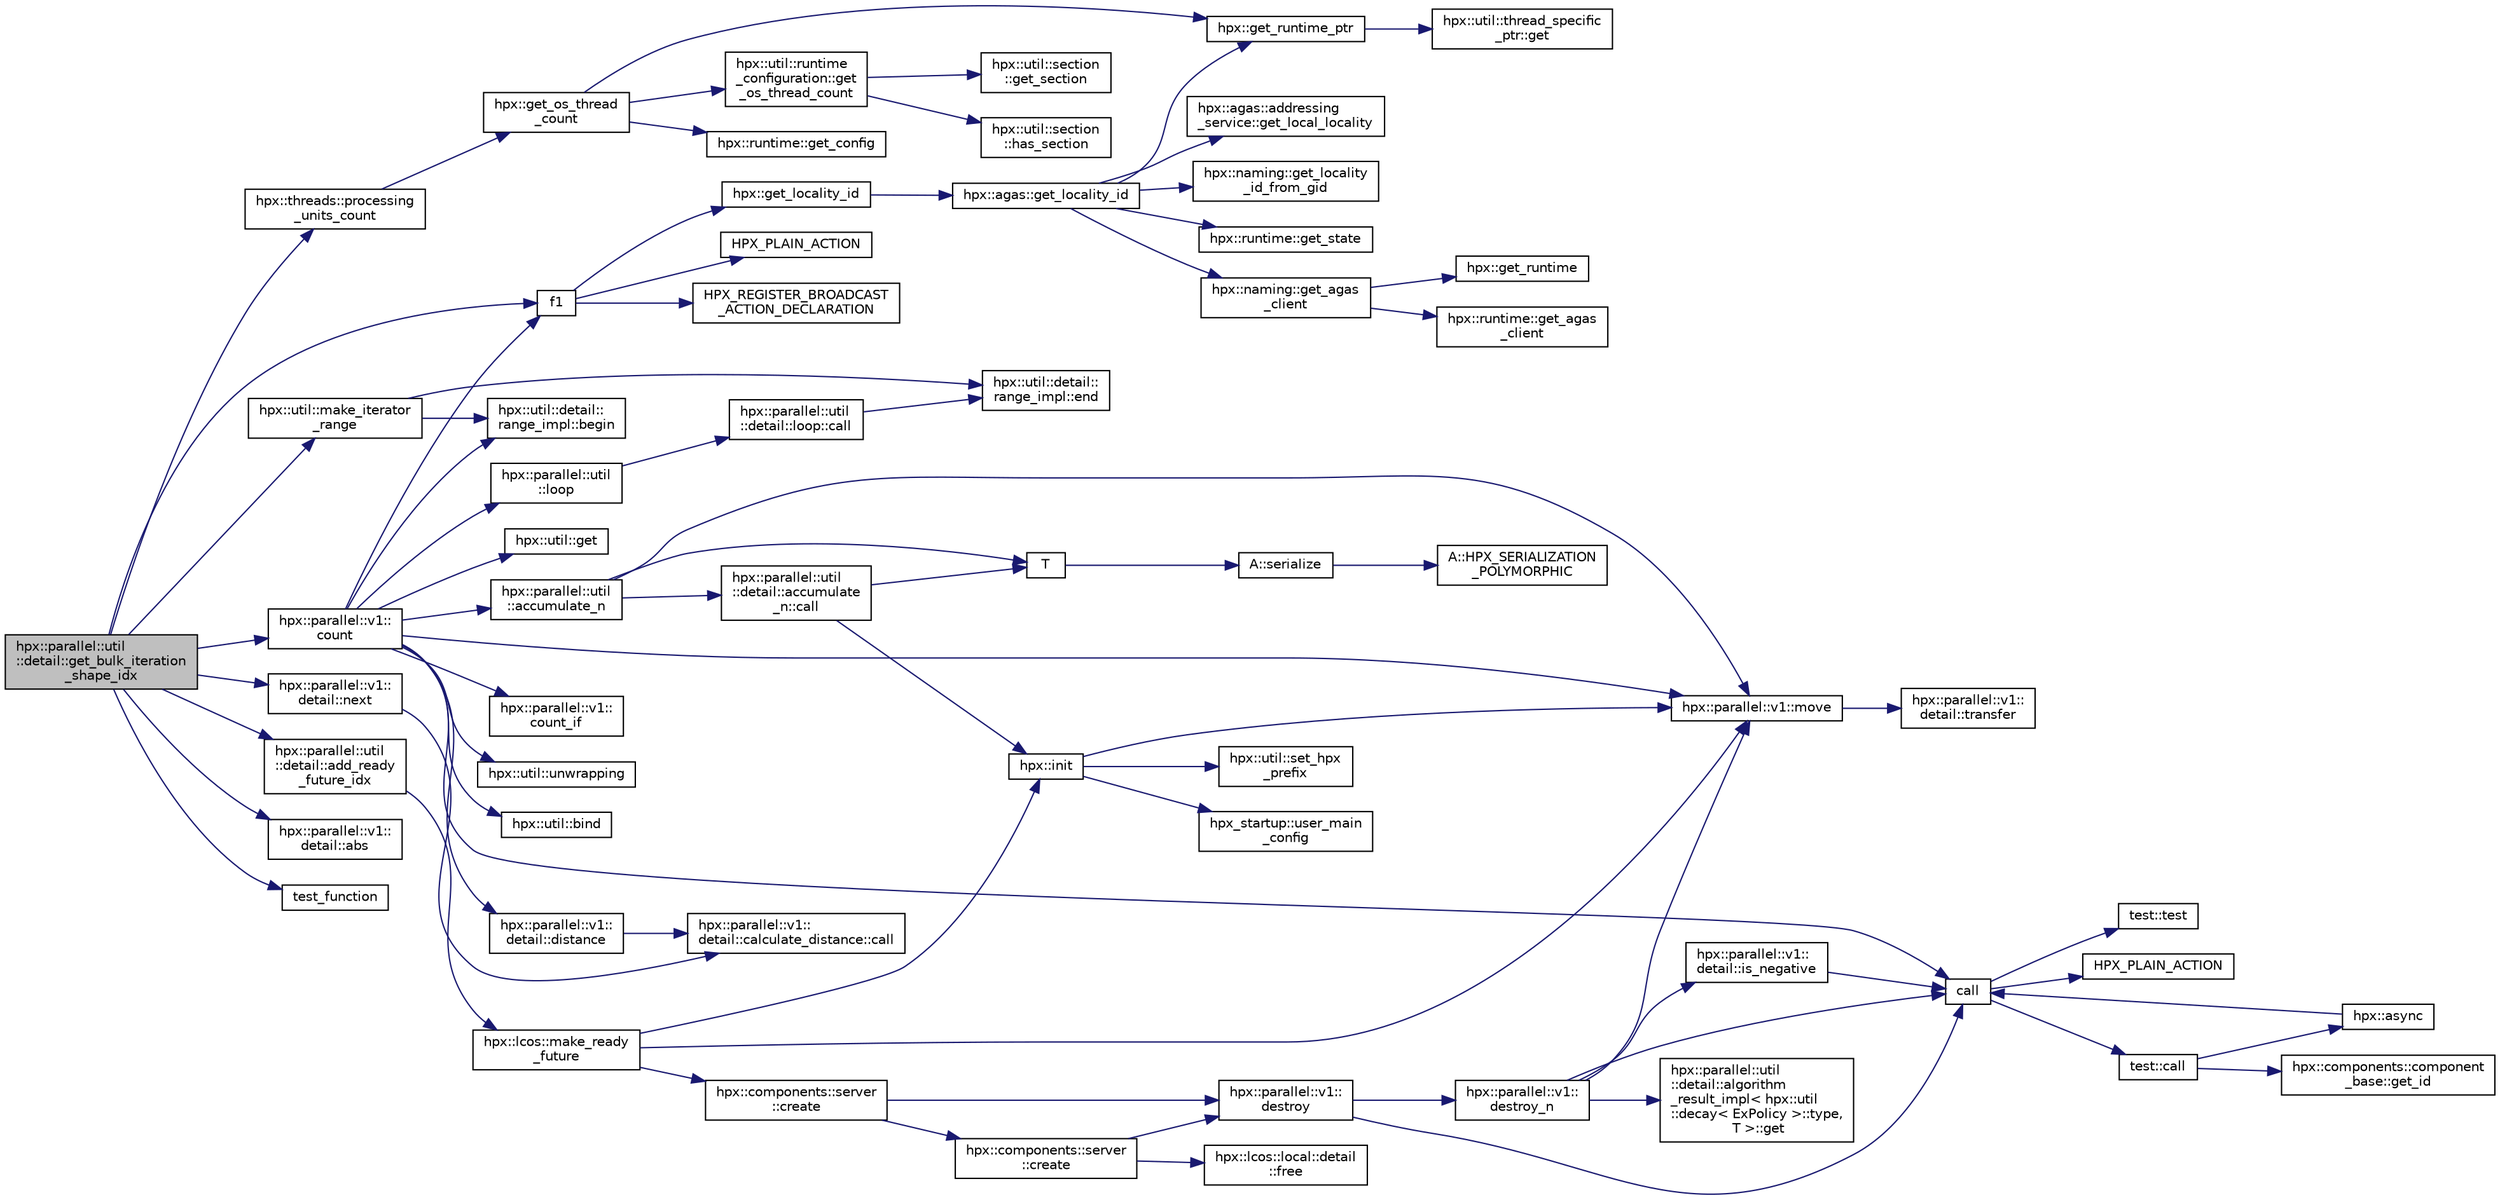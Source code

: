 digraph "hpx::parallel::util::detail::get_bulk_iteration_shape_idx"
{
  edge [fontname="Helvetica",fontsize="10",labelfontname="Helvetica",labelfontsize="10"];
  node [fontname="Helvetica",fontsize="10",shape=record];
  rankdir="LR";
  Node315 [label="hpx::parallel::util\l::detail::get_bulk_iteration\l_shape_idx",height=0.2,width=0.4,color="black", fillcolor="grey75", style="filled", fontcolor="black"];
  Node315 -> Node316 [color="midnightblue",fontsize="10",style="solid",fontname="Helvetica"];
  Node316 [label="hpx::threads::processing\l_units_count",height=0.2,width=0.4,color="black", fillcolor="white", style="filled",URL="$d7/d28/namespacehpx_1_1threads.html#a8baa304ee8c40efd53d734d18c1e4d15"];
  Node316 -> Node317 [color="midnightblue",fontsize="10",style="solid",fontname="Helvetica"];
  Node317 [label="hpx::get_os_thread\l_count",height=0.2,width=0.4,color="black", fillcolor="white", style="filled",URL="$d8/d83/namespacehpx.html#a7899ab2136e9b3ba674caf70aa659a59",tooltip="Return the number of OS-threads running in the runtime instance the current HPX-thread is associated ..."];
  Node317 -> Node318 [color="midnightblue",fontsize="10",style="solid",fontname="Helvetica"];
  Node318 [label="hpx::get_runtime_ptr",height=0.2,width=0.4,color="black", fillcolor="white", style="filled",URL="$d8/d83/namespacehpx.html#af29daf2bb3e01b4d6495a1742b6cce64"];
  Node318 -> Node319 [color="midnightblue",fontsize="10",style="solid",fontname="Helvetica"];
  Node319 [label="hpx::util::thread_specific\l_ptr::get",height=0.2,width=0.4,color="black", fillcolor="white", style="filled",URL="$d4/d4c/structhpx_1_1util_1_1thread__specific__ptr.html#a3b27d8520710478aa41d1f74206bdba9"];
  Node317 -> Node320 [color="midnightblue",fontsize="10",style="solid",fontname="Helvetica"];
  Node320 [label="hpx::runtime::get_config",height=0.2,width=0.4,color="black", fillcolor="white", style="filled",URL="$d0/d7b/classhpx_1_1runtime.html#a0bfe0241e54b1fe1dd4ec181d944de43",tooltip="access configuration information "];
  Node317 -> Node321 [color="midnightblue",fontsize="10",style="solid",fontname="Helvetica"];
  Node321 [label="hpx::util::runtime\l_configuration::get\l_os_thread_count",height=0.2,width=0.4,color="black", fillcolor="white", style="filled",URL="$d8/d70/classhpx_1_1util_1_1runtime__configuration.html#adfdef6ebaabc69741dde50ac4d6fd6a9"];
  Node321 -> Node322 [color="midnightblue",fontsize="10",style="solid",fontname="Helvetica"];
  Node322 [label="hpx::util::section\l::has_section",height=0.2,width=0.4,color="black", fillcolor="white", style="filled",URL="$dd/de4/classhpx_1_1util_1_1section.html#a2ef0091925e5c2e3fda235bff644cdb4"];
  Node321 -> Node323 [color="midnightblue",fontsize="10",style="solid",fontname="Helvetica"];
  Node323 [label="hpx::util::section\l::get_section",height=0.2,width=0.4,color="black", fillcolor="white", style="filled",URL="$dd/de4/classhpx_1_1util_1_1section.html#a3506cc01fb5453b2176f4747352c5517"];
  Node315 -> Node324 [color="midnightblue",fontsize="10",style="solid",fontname="Helvetica"];
  Node324 [label="hpx::parallel::v1::\lcount",height=0.2,width=0.4,color="black", fillcolor="white", style="filled",URL="$db/db9/namespacehpx_1_1parallel_1_1v1.html#a19d058114a2bd44801aab4176b188e23"];
  Node324 -> Node325 [color="midnightblue",fontsize="10",style="solid",fontname="Helvetica"];
  Node325 [label="hpx::parallel::v1::\lcount_if",height=0.2,width=0.4,color="black", fillcolor="white", style="filled",URL="$db/db9/namespacehpx_1_1parallel_1_1v1.html#ad836ff017ec208c2d6388a9b47b05ce0"];
  Node324 -> Node326 [color="midnightblue",fontsize="10",style="solid",fontname="Helvetica"];
  Node326 [label="f1",height=0.2,width=0.4,color="black", fillcolor="white", style="filled",URL="$d8/d8b/broadcast_8cpp.html#a1751fbd41f2529b84514a9dbd767959a"];
  Node326 -> Node327 [color="midnightblue",fontsize="10",style="solid",fontname="Helvetica"];
  Node327 [label="hpx::get_locality_id",height=0.2,width=0.4,color="black", fillcolor="white", style="filled",URL="$d8/d83/namespacehpx.html#a158d7c54a657bb364c1704033010697b",tooltip="Return the number of the locality this function is being called from. "];
  Node327 -> Node328 [color="midnightblue",fontsize="10",style="solid",fontname="Helvetica"];
  Node328 [label="hpx::agas::get_locality_id",height=0.2,width=0.4,color="black", fillcolor="white", style="filled",URL="$dc/d54/namespacehpx_1_1agas.html#a491cc2ddecdf0f1a9129900caa6a4d3e"];
  Node328 -> Node318 [color="midnightblue",fontsize="10",style="solid",fontname="Helvetica"];
  Node328 -> Node329 [color="midnightblue",fontsize="10",style="solid",fontname="Helvetica"];
  Node329 [label="hpx::runtime::get_state",height=0.2,width=0.4,color="black", fillcolor="white", style="filled",URL="$d0/d7b/classhpx_1_1runtime.html#ab405f80e060dac95d624520f38b0524c"];
  Node328 -> Node330 [color="midnightblue",fontsize="10",style="solid",fontname="Helvetica"];
  Node330 [label="hpx::naming::get_agas\l_client",height=0.2,width=0.4,color="black", fillcolor="white", style="filled",URL="$d4/dc9/namespacehpx_1_1naming.html#a0408fffd5d34b620712a801b0ae3b032"];
  Node330 -> Node331 [color="midnightblue",fontsize="10",style="solid",fontname="Helvetica"];
  Node331 [label="hpx::get_runtime",height=0.2,width=0.4,color="black", fillcolor="white", style="filled",URL="$d8/d83/namespacehpx.html#aef902cc6c7dd3b9fbadf34d1e850a070"];
  Node330 -> Node332 [color="midnightblue",fontsize="10",style="solid",fontname="Helvetica"];
  Node332 [label="hpx::runtime::get_agas\l_client",height=0.2,width=0.4,color="black", fillcolor="white", style="filled",URL="$d0/d7b/classhpx_1_1runtime.html#aeb5dddd30d6b9861669af8ad44d1a96a"];
  Node328 -> Node333 [color="midnightblue",fontsize="10",style="solid",fontname="Helvetica"];
  Node333 [label="hpx::agas::addressing\l_service::get_local_locality",height=0.2,width=0.4,color="black", fillcolor="white", style="filled",URL="$db/d58/structhpx_1_1agas_1_1addressing__service.html#ab52c19a37c2a7a006c6c15f90ad0539c"];
  Node328 -> Node334 [color="midnightblue",fontsize="10",style="solid",fontname="Helvetica"];
  Node334 [label="hpx::naming::get_locality\l_id_from_gid",height=0.2,width=0.4,color="black", fillcolor="white", style="filled",URL="$d4/dc9/namespacehpx_1_1naming.html#a7fd43037784560bd04fda9b49e33529f"];
  Node326 -> Node335 [color="midnightblue",fontsize="10",style="solid",fontname="Helvetica"];
  Node335 [label="HPX_PLAIN_ACTION",height=0.2,width=0.4,color="black", fillcolor="white", style="filled",URL="$d8/d8b/broadcast_8cpp.html#a19685a0394ce6a99351f7a679f6eeefc"];
  Node326 -> Node336 [color="midnightblue",fontsize="10",style="solid",fontname="Helvetica"];
  Node336 [label="HPX_REGISTER_BROADCAST\l_ACTION_DECLARATION",height=0.2,width=0.4,color="black", fillcolor="white", style="filled",URL="$d7/d38/addressing__service_8cpp.html#a573d764d9cb34eec46a4bdffcf07875f"];
  Node324 -> Node337 [color="midnightblue",fontsize="10",style="solid",fontname="Helvetica"];
  Node337 [label="hpx::parallel::util\l::loop",height=0.2,width=0.4,color="black", fillcolor="white", style="filled",URL="$df/dc6/namespacehpx_1_1parallel_1_1util.html#a3f434e00f42929aac85debb8c5782213"];
  Node337 -> Node338 [color="midnightblue",fontsize="10",style="solid",fontname="Helvetica"];
  Node338 [label="hpx::parallel::util\l::detail::loop::call",height=0.2,width=0.4,color="black", fillcolor="white", style="filled",URL="$da/d06/structhpx_1_1parallel_1_1util_1_1detail_1_1loop.html#a5c5e8dbda782f09cdb7bc2509e3bf09e"];
  Node338 -> Node339 [color="midnightblue",fontsize="10",style="solid",fontname="Helvetica"];
  Node339 [label="hpx::util::detail::\lrange_impl::end",height=0.2,width=0.4,color="black", fillcolor="white", style="filled",URL="$d4/d4a/namespacehpx_1_1util_1_1detail_1_1range__impl.html#afb2ea48b0902f52ee4d8b764807b4316"];
  Node324 -> Node340 [color="midnightblue",fontsize="10",style="solid",fontname="Helvetica"];
  Node340 [label="hpx::util::bind",height=0.2,width=0.4,color="black", fillcolor="white", style="filled",URL="$df/dad/namespacehpx_1_1util.html#ad844caedf82a0173d6909d910c3e48c6"];
  Node324 -> Node341 [color="midnightblue",fontsize="10",style="solid",fontname="Helvetica"];
  Node341 [label="hpx::parallel::v1::move",height=0.2,width=0.4,color="black", fillcolor="white", style="filled",URL="$db/db9/namespacehpx_1_1parallel_1_1v1.html#aa7c4ede081ce786c9d1eb1adff495cfc"];
  Node341 -> Node342 [color="midnightblue",fontsize="10",style="solid",fontname="Helvetica"];
  Node342 [label="hpx::parallel::v1::\ldetail::transfer",height=0.2,width=0.4,color="black", fillcolor="white", style="filled",URL="$d2/ddd/namespacehpx_1_1parallel_1_1v1_1_1detail.html#ab1b56a05e1885ca7cc7ffa1804dd2f3c"];
  Node324 -> Node343 [color="midnightblue",fontsize="10",style="solid",fontname="Helvetica"];
  Node343 [label="hpx::util::get",height=0.2,width=0.4,color="black", fillcolor="white", style="filled",URL="$df/dad/namespacehpx_1_1util.html#a5cbd3c41f03f4d4acaedaa4777e3cc02"];
  Node324 -> Node344 [color="midnightblue",fontsize="10",style="solid",fontname="Helvetica"];
  Node344 [label="call",height=0.2,width=0.4,color="black", fillcolor="white", style="filled",URL="$d2/d67/promise__1620_8cpp.html#a58357f0b82bc761e1d0b9091ed563a70"];
  Node344 -> Node345 [color="midnightblue",fontsize="10",style="solid",fontname="Helvetica"];
  Node345 [label="test::test",height=0.2,width=0.4,color="black", fillcolor="white", style="filled",URL="$d8/d89/structtest.html#ab42d5ece712d716b04cb3f686f297a26"];
  Node344 -> Node346 [color="midnightblue",fontsize="10",style="solid",fontname="Helvetica"];
  Node346 [label="HPX_PLAIN_ACTION",height=0.2,width=0.4,color="black", fillcolor="white", style="filled",URL="$d2/d67/promise__1620_8cpp.html#ab96aab827a4b1fcaf66cfe0ba83fef23"];
  Node344 -> Node347 [color="midnightblue",fontsize="10",style="solid",fontname="Helvetica"];
  Node347 [label="test::call",height=0.2,width=0.4,color="black", fillcolor="white", style="filled",URL="$d8/d89/structtest.html#aeb29e7ed6518b9426ccf1344c52620ae"];
  Node347 -> Node348 [color="midnightblue",fontsize="10",style="solid",fontname="Helvetica"];
  Node348 [label="hpx::async",height=0.2,width=0.4,color="black", fillcolor="white", style="filled",URL="$d8/d83/namespacehpx.html#acb7d8e37b73b823956ce144f9a57eaa4"];
  Node348 -> Node344 [color="midnightblue",fontsize="10",style="solid",fontname="Helvetica"];
  Node347 -> Node349 [color="midnightblue",fontsize="10",style="solid",fontname="Helvetica"];
  Node349 [label="hpx::components::component\l_base::get_id",height=0.2,width=0.4,color="black", fillcolor="white", style="filled",URL="$d2/de6/classhpx_1_1components_1_1component__base.html#a4c8fd93514039bdf01c48d66d82b19cd"];
  Node324 -> Node350 [color="midnightblue",fontsize="10",style="solid",fontname="Helvetica"];
  Node350 [label="hpx::parallel::v1::\ldetail::distance",height=0.2,width=0.4,color="black", fillcolor="white", style="filled",URL="$d2/ddd/namespacehpx_1_1parallel_1_1v1_1_1detail.html#a6bea3c6a5f470cad11f27ee6bab4a33f"];
  Node350 -> Node351 [color="midnightblue",fontsize="10",style="solid",fontname="Helvetica"];
  Node351 [label="hpx::parallel::v1::\ldetail::calculate_distance::call",height=0.2,width=0.4,color="black", fillcolor="white", style="filled",URL="$db/dfa/structhpx_1_1parallel_1_1v1_1_1detail_1_1calculate__distance.html#a950a6627830a7d019ac0e734b0a447bf"];
  Node324 -> Node352 [color="midnightblue",fontsize="10",style="solid",fontname="Helvetica"];
  Node352 [label="hpx::util::unwrapping",height=0.2,width=0.4,color="black", fillcolor="white", style="filled",URL="$df/dad/namespacehpx_1_1util.html#a7529d9ac687684c33403cdd1f9cef8e4"];
  Node324 -> Node353 [color="midnightblue",fontsize="10",style="solid",fontname="Helvetica"];
  Node353 [label="hpx::parallel::util\l::accumulate_n",height=0.2,width=0.4,color="black", fillcolor="white", style="filled",URL="$df/dc6/namespacehpx_1_1parallel_1_1util.html#af19f9a2722f97c2247ea5d0dbb5e2d25"];
  Node353 -> Node354 [color="midnightblue",fontsize="10",style="solid",fontname="Helvetica"];
  Node354 [label="hpx::parallel::util\l::detail::accumulate\l_n::call",height=0.2,width=0.4,color="black", fillcolor="white", style="filled",URL="$d8/d3b/structhpx_1_1parallel_1_1util_1_1detail_1_1accumulate__n.html#a765aceb8ab313fc92f7c4aaf70ccca8f"];
  Node354 -> Node355 [color="midnightblue",fontsize="10",style="solid",fontname="Helvetica"];
  Node355 [label="hpx::init",height=0.2,width=0.4,color="black", fillcolor="white", style="filled",URL="$d8/d83/namespacehpx.html#a3c694ea960b47c56b33351ba16e3d76b",tooltip="Main entry point for launching the HPX runtime system. "];
  Node355 -> Node356 [color="midnightblue",fontsize="10",style="solid",fontname="Helvetica"];
  Node356 [label="hpx::util::set_hpx\l_prefix",height=0.2,width=0.4,color="black", fillcolor="white", style="filled",URL="$df/dad/namespacehpx_1_1util.html#ae40a23c1ba0a48d9304dcf717a95793e"];
  Node355 -> Node357 [color="midnightblue",fontsize="10",style="solid",fontname="Helvetica"];
  Node357 [label="hpx_startup::user_main\l_config",height=0.2,width=0.4,color="black", fillcolor="white", style="filled",URL="$d3/dd2/namespacehpx__startup.html#aaac571d88bd3912a4225a23eb3261637"];
  Node355 -> Node341 [color="midnightblue",fontsize="10",style="solid",fontname="Helvetica"];
  Node354 -> Node358 [color="midnightblue",fontsize="10",style="solid",fontname="Helvetica"];
  Node358 [label="T",height=0.2,width=0.4,color="black", fillcolor="white", style="filled",URL="$db/d33/polymorphic__semiintrusive__template_8cpp.html#ad187658f9cb91c1312b39ae7e896f1ea"];
  Node358 -> Node359 [color="midnightblue",fontsize="10",style="solid",fontname="Helvetica"];
  Node359 [label="A::serialize",height=0.2,width=0.4,color="black", fillcolor="white", style="filled",URL="$d7/da0/struct_a.html#a5f5c287cf471e274ed9dda0da1592212"];
  Node359 -> Node360 [color="midnightblue",fontsize="10",style="solid",fontname="Helvetica"];
  Node360 [label="A::HPX_SERIALIZATION\l_POLYMORPHIC",height=0.2,width=0.4,color="black", fillcolor="white", style="filled",URL="$d7/da0/struct_a.html#ada978cc156cebbafddb1f3aa4c01918c"];
  Node353 -> Node341 [color="midnightblue",fontsize="10",style="solid",fontname="Helvetica"];
  Node353 -> Node358 [color="midnightblue",fontsize="10",style="solid",fontname="Helvetica"];
  Node324 -> Node361 [color="midnightblue",fontsize="10",style="solid",fontname="Helvetica"];
  Node361 [label="hpx::util::detail::\lrange_impl::begin",height=0.2,width=0.4,color="black", fillcolor="white", style="filled",URL="$d4/d4a/namespacehpx_1_1util_1_1detail_1_1range__impl.html#a31e165df2b865cdd961f35ce938db41a"];
  Node315 -> Node362 [color="midnightblue",fontsize="10",style="solid",fontname="Helvetica"];
  Node362 [label="hpx::parallel::v1::\ldetail::next",height=0.2,width=0.4,color="black", fillcolor="white", style="filled",URL="$d2/ddd/namespacehpx_1_1parallel_1_1v1_1_1detail.html#a0a6696d8c17a32b8ebfaa496b9ab3332"];
  Node362 -> Node351 [color="midnightblue",fontsize="10",style="solid",fontname="Helvetica"];
  Node315 -> Node363 [color="midnightblue",fontsize="10",style="solid",fontname="Helvetica"];
  Node363 [label="hpx::parallel::v1::\ldetail::abs",height=0.2,width=0.4,color="black", fillcolor="white", style="filled",URL="$d2/ddd/namespacehpx_1_1parallel_1_1v1_1_1detail.html#ad5887cbf49696041d0baee8cd8f4924d"];
  Node315 -> Node364 [color="midnightblue",fontsize="10",style="solid",fontname="Helvetica"];
  Node364 [label="test_function",height=0.2,width=0.4,color="black", fillcolor="white", style="filled",URL="$d6/de5/1d__stencil__4__throttle_8cpp.html#a16a34da55a66acf013e39d617337f267"];
  Node315 -> Node365 [color="midnightblue",fontsize="10",style="solid",fontname="Helvetica"];
  Node365 [label="hpx::parallel::util\l::detail::add_ready\l_future_idx",height=0.2,width=0.4,color="black", fillcolor="white", style="filled",URL="$db/d3e/namespacehpx_1_1parallel_1_1util_1_1detail.html#acd8f173b00c10819f6be664252a7cfa3"];
  Node365 -> Node366 [color="midnightblue",fontsize="10",style="solid",fontname="Helvetica"];
  Node366 [label="hpx::lcos::make_ready\l_future",height=0.2,width=0.4,color="black", fillcolor="white", style="filled",URL="$d2/dc9/namespacehpx_1_1lcos.html#a42997564ddfde91d475b8a2cea8f53e4"];
  Node366 -> Node355 [color="midnightblue",fontsize="10",style="solid",fontname="Helvetica"];
  Node366 -> Node367 [color="midnightblue",fontsize="10",style="solid",fontname="Helvetica"];
  Node367 [label="hpx::components::server\l::create",height=0.2,width=0.4,color="black", fillcolor="white", style="filled",URL="$d2/da2/namespacehpx_1_1components_1_1server.html#ac776c89f3d68ceb910e8cee9fa937ab4",tooltip="Create arrays of components using their default constructor. "];
  Node367 -> Node368 [color="midnightblue",fontsize="10",style="solid",fontname="Helvetica"];
  Node368 [label="hpx::components::server\l::create",height=0.2,width=0.4,color="black", fillcolor="white", style="filled",URL="$d2/da2/namespacehpx_1_1components_1_1server.html#a77d26de181c97b444565e230577981bd"];
  Node368 -> Node369 [color="midnightblue",fontsize="10",style="solid",fontname="Helvetica"];
  Node369 [label="hpx::lcos::local::detail\l::free",height=0.2,width=0.4,color="black", fillcolor="white", style="filled",URL="$d4/dcb/namespacehpx_1_1lcos_1_1local_1_1detail.html#a55a940f019734e9bb045dc123cd80e48"];
  Node368 -> Node370 [color="midnightblue",fontsize="10",style="solid",fontname="Helvetica"];
  Node370 [label="hpx::parallel::v1::\ldestroy",height=0.2,width=0.4,color="black", fillcolor="white", style="filled",URL="$db/db9/namespacehpx_1_1parallel_1_1v1.html#acf303558375048e8a7cc9a2c2e09477f"];
  Node370 -> Node344 [color="midnightblue",fontsize="10",style="solid",fontname="Helvetica"];
  Node370 -> Node371 [color="midnightblue",fontsize="10",style="solid",fontname="Helvetica"];
  Node371 [label="hpx::parallel::v1::\ldestroy_n",height=0.2,width=0.4,color="black", fillcolor="white", style="filled",URL="$db/db9/namespacehpx_1_1parallel_1_1v1.html#a71d0691132a300690163f5636bcd5bd3"];
  Node371 -> Node372 [color="midnightblue",fontsize="10",style="solid",fontname="Helvetica"];
  Node372 [label="hpx::parallel::v1::\ldetail::is_negative",height=0.2,width=0.4,color="black", fillcolor="white", style="filled",URL="$d2/ddd/namespacehpx_1_1parallel_1_1v1_1_1detail.html#adf2e40fc4b20ad0fd442ee3118a4d527"];
  Node372 -> Node344 [color="midnightblue",fontsize="10",style="solid",fontname="Helvetica"];
  Node371 -> Node373 [color="midnightblue",fontsize="10",style="solid",fontname="Helvetica"];
  Node373 [label="hpx::parallel::util\l::detail::algorithm\l_result_impl\< hpx::util\l::decay\< ExPolicy \>::type,\l T \>::get",height=0.2,width=0.4,color="black", fillcolor="white", style="filled",URL="$d2/d42/structhpx_1_1parallel_1_1util_1_1detail_1_1algorithm__result__impl.html#ab5b051e8ec74eff5e0e62fd63f5d377e"];
  Node371 -> Node341 [color="midnightblue",fontsize="10",style="solid",fontname="Helvetica"];
  Node371 -> Node344 [color="midnightblue",fontsize="10",style="solid",fontname="Helvetica"];
  Node367 -> Node370 [color="midnightblue",fontsize="10",style="solid",fontname="Helvetica"];
  Node366 -> Node341 [color="midnightblue",fontsize="10",style="solid",fontname="Helvetica"];
  Node315 -> Node326 [color="midnightblue",fontsize="10",style="solid",fontname="Helvetica"];
  Node315 -> Node374 [color="midnightblue",fontsize="10",style="solid",fontname="Helvetica"];
  Node374 [label="hpx::util::make_iterator\l_range",height=0.2,width=0.4,color="black", fillcolor="white", style="filled",URL="$df/dad/namespacehpx_1_1util.html#a49707ae2d183b9b09845ed3d17655a28"];
  Node374 -> Node361 [color="midnightblue",fontsize="10",style="solid",fontname="Helvetica"];
  Node374 -> Node339 [color="midnightblue",fontsize="10",style="solid",fontname="Helvetica"];
}
